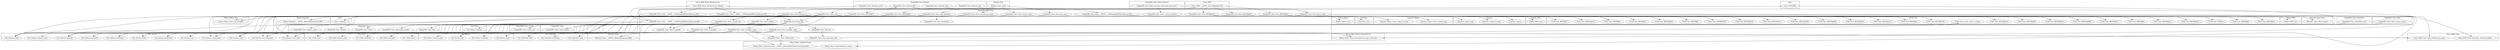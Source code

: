 digraph {
graph [overlap=false]
subgraph cluster_SimpleDB_Class_Cache {
	label="SimpleDB::Class::Cache";
	"SimpleDB::Class::Cache::set";
}
subgraph cluster_Foo_Child {
	label="Foo::Child";
	"Foo::Child::domain_name";
	"Foo::Child::domainId";
	"Foo::Child::class";
	"Foo::Child::meta";
	"Foo::Child::attributes";
}
subgraph cluster_Moose_Exporter {
	label="Moose::Exporter";
	"Moose::Exporter::__ANON__[Moose/Exporter.pm:389]";
}
subgraph cluster_Module_Find {
	label="Module::Find";
	"Module::Find::useall";
}
subgraph cluster_SimpleDB_Class_Item {
	label="SimpleDB::Class::Item";
	"SimpleDB::Class::Item::has_many";
	"SimpleDB::Class::Item::_install_sub";
	"SimpleDB::Class::Item::generate_uuid";
	"SimpleDB::Class::Item::BEGIN@19";
	"SimpleDB::Class::Item::parse_value";
	"SimpleDB::Class::Item::recast_using";
	"SimpleDB::Class::Item::__ANON__[../lib/SimpleDB/Class/Item.pm:92]";
	"SimpleDB::Class::Item::BEGIN@20";
	"SimpleDB::Class::Item::__ANON__[../lib/SimpleDB/Class/Item.pm:280]";
	"SimpleDB::Class::Item::stringify_value";
	"SimpleDB::Class::Item::attributes";
	"SimpleDB::Class::Item::belongs_to";
	"SimpleDB::Class::Item::id";
	"SimpleDB::Class::Item::stringify_values";
	"SimpleDB::Class::Item::__ANON__[../lib/SimpleDB/Class/Item.pm:90]";
	"SimpleDB::Class::Item::_castor_attribute";
	"SimpleDB::Class::Item::add_attributes";
	"SimpleDB::Class::Item::BEGIN@17";
	"SimpleDB::Class::Item::update";
	"SimpleDB::Class::Item::BEGIN@25";
	"SimpleDB::Class::Item::put";
	"SimpleDB::Class::Item::to_hashref";
	"SimpleDB::Class::Item::simpledb";
	"SimpleDB::Class::Item::copy";
	"SimpleDB::Class::Item::CORE:match";
	"SimpleDB::Class::Item::set_domain_name";
	"SimpleDB::Class::Item::__ANON__[../lib/SimpleDB/Class/Item.pm:87]";
	"SimpleDB::Class::Item::BEGIN@18";
}
subgraph cluster_Moose_Meta_Mixin_AttributeCore {
	label="Moose::Meta::Mixin::AttributeCore";
	"Moose::Meta::Mixin::AttributeCore::type_constraint";
}
subgraph cluster_SimpleDB_Class_Role_Itemized {
	label="SimpleDB::Class::Role::Itemized";
	"SimpleDB::Class::Role::Itemized::determine_item_class";
}
subgraph cluster_Sub_Name {
	label="Sub::Name";
	"Sub::Name::subname";
}
subgraph cluster_Moose_Meta_Class {
	label="Moose::Meta::Class";
	"Moose::Meta::Class::add_attribute";
}
subgraph cluster_SimpleDB_Class {
	label="SimpleDB::Class";
	"SimpleDB::Class::add_domain_prefix";
	"SimpleDB::Class::cache";
	"SimpleDB::Class::domain_names";
	"SimpleDB::Class::domain";
	"SimpleDB::Class::http";
}
subgraph cluster_SimpleDB_Client {
	label="SimpleDB::Client";
	"SimpleDB::Client::send_request";
}
subgraph cluster_SimpleDB_Class_ResultSet {
	label="SimpleDB::Class::ResultSet";
	"SimpleDB::Class::ResultSet::next";
}
subgraph cluster_SimpleDB_Class_Domain {
	label="SimpleDB::Class::Domain";
	"SimpleDB::Class::Domain::min";
	"SimpleDB::Class::Domain::max";
	"SimpleDB::Class::Domain::insert";
	"SimpleDB::Class::Domain::find";
}
subgraph cluster_Foo_Parent {
	label="Foo::Parent";
	"Foo::Parent::domain_name";
	"Foo::Parent::meta";
	"Foo::Parent::attributes";
	"Foo::Parent::title";
}
subgraph cluster_Foo_Domain {
	label="Foo::Domain";
	"Foo::Domain::components";
	"Foo::Domain::quantity";
	"Foo::Domain::domain_name";
	"Foo::Domain::parentId";
	"Foo::Domain::color";
	"Foo::Domain::size_formatted";
	"Foo::Domain::start_date";
	"Foo::Domain::attributes";
	"Foo::Domain::meta";
	"Foo::Domain::notes";
	"Foo::Domain::properties";
	"Foo::Domain::size";
}
subgraph cluster_strict {
	label="strict";
	"strict::unimport";
}
subgraph cluster_MooseX_Types {
	label="MooseX::Types";
	"MooseX::Types::__ANON__[MooseX/Types.pm:486]";
}
subgraph cluster_Class_MOP_Class {
	label="Class::MOP::Class";
	"Class::MOP::Class::find_attribute_by_name";
	"Class::MOP::Class::add_after_method_modifier";
}
subgraph cluster_Class_MOP {
	label="Class::MOP";
	"Class::MOP::__ANON__[Class/MOP.pm:103]";
}
subgraph cluster_Exporter_Heavy {
	label="Exporter::Heavy";
	"Exporter::Heavy::heavy_export_tags";
	"Exporter::Heavy::heavy_export_ok_tags";
}
subgraph cluster_Exporter {
	label="Exporter";
	"Exporter::import";
	"Exporter::export_ok_tags";
	"Exporter::export_tags";
}
subgraph cluster_DateTime {
	label="DateTime";
	"DateTime::now";
}
subgraph cluster_Digest_SHA {
	label="Digest::SHA";
	"Digest::SHA::new";
}
subgraph cluster_Moose_Object {
	label="Moose::Object";
	"Moose::Object::new";
}
subgraph cluster_SimpleDB_Class_SQL {
	label="SimpleDB::Class::SQL";
	"SimpleDB::Class::SQL::recurse_where";
}
subgraph cluster_main {
	label="main";
	"main::RUNTIME";
}
subgraph cluster_UUID_Tiny {
	label="UUID::Tiny";
	"UUID::Tiny::CORE:qr";
	"UUID::Tiny::BEGIN@243";
	"UUID::Tiny::BEGIN@221";
	"UUID::Tiny::BEGIN@9";
	"UUID::Tiny::BEGIN@217";
	"UUID::Tiny::BEGIN@594";
	"UUID::Tiny::BEGIN@244";
	"UUID::Tiny::BEGIN@639";
	"UUID::Tiny::BEGIN@219";
	"UUID::Tiny::BEGIN@309";
	"UUID::Tiny::BEGIN@4";
	"UUID::Tiny::create_uuid_as_string";
	"UUID::Tiny::BEGIN@147";
	"UUID::Tiny::BEGIN@516";
	"UUID::Tiny::BEGIN@246";
	"UUID::Tiny::BEGIN@200";
	"UUID::Tiny::BEGIN@573";
	"UUID::Tiny::BEGIN@215";
	"UUID::Tiny::BEGIN@756";
	"UUID::Tiny::BEGIN@5";
	"UUID::Tiny::BEGIN@245";
	"UUID::Tiny::BEGIN@3";
	"UUID::Tiny::BEGIN@6";
	"UUID::Tiny::BEGIN@550";
	"UUID::Tiny::BEGIN@7";
	"UUID::Tiny::BEGIN@10";
	"UUID::Tiny::BEGIN@8";
}
subgraph cluster_Foo_SubChild {
	label="Foo::SubChild";
	"Foo::SubChild::meta";
	"Foo::SubChild::tribe";
	"Foo::SubChild::attributes";
}
subgraph cluster_Digest_MD5 {
	label="Digest::MD5";
	"Digest::MD5::new";
}
subgraph cluster_Class_MOP_Mixin_AttributeCore {
	label="Class::MOP::Mixin::AttributeCore";
	"Class::MOP::Mixin::AttributeCore::default";
}
subgraph cluster_MooseX_Types_Base {
	label="MooseX::Types::Base";
	"MooseX::Types::Base::import";
}
subgraph cluster_Moose_Meta_TypeConstraint {
	label="Moose::Meta::TypeConstraint";
	"Moose::Meta::TypeConstraint::coerce";
	"Moose::Meta::TypeConstraint::__ANON__[Moose/Meta/TypeConstraint.pm:8]";
}
"SimpleDB::Class::Item::stringify_value" -> "Class::MOP::Class::find_attribute_by_name";
"SimpleDB::Class::Item::parse_value" -> "Class::MOP::Class::find_attribute_by_name";
"SimpleDB::Class::Item::stringify_values" -> "Class::MOP::Class::find_attribute_by_name";
"SimpleDB::Class::Item::to_hashref" -> "Foo::Child::class";
"SimpleDB::Class::Item::put" -> "Foo::Child::class";
"SimpleDB::Class::Item::put" -> "Foo::Domain::domain_name";
"SimpleDB::Class::Item::BEGIN@18" -> "UUID::Tiny::BEGIN@217";
"SimpleDB::Class::Item::BEGIN@18" -> "UUID::Tiny::BEGIN@9";
"SimpleDB::Class::Item::update" -> "Foo::Domain::start_date";
"SimpleDB::Class::Item::copy" -> "Foo::Domain::start_date";
"SimpleDB::Class::Item::put" -> "Foo::Domain::start_date";
"SimpleDB::Class::Item::to_hashref" -> "Foo::Domain::start_date";
"SimpleDB::Class::Item::to_hashref" -> "Foo::SubChild::tribe";
"SimpleDB::Class::Item::put" -> "Foo::SubChild::tribe";
"SimpleDB::Class::SQL::recurse_where" -> "SimpleDB::Class::Item::stringify_value";
"SimpleDB::Class::Item::generate_uuid" -> "UUID::Tiny::create_uuid_as_string";
"SimpleDB::Class::Item::BEGIN@18" -> "UUID::Tiny::BEGIN@516";
"SimpleDB::Class::Item::stringify_values" -> "Foo::Parent::meta";
"SimpleDB::Class::Item::add_attributes" -> "Foo::Parent::meta";
"SimpleDB::Class::Item::BEGIN@18" -> "Exporter::export_tags";
"SimpleDB::Class::Item::__ANON__[../lib/SimpleDB/Class/Item.pm:280]" -> "Foo::Domain::parentId";
"SimpleDB::Class::Item::update" -> "Foo::Domain::parentId";
"SimpleDB::Class::Item::copy" -> "Foo::Domain::parentId";
"SimpleDB::Class::Item::put" -> "Foo::Domain::parentId";
"SimpleDB::Class::Item::to_hashref" -> "Foo::Domain::parentId";
"SimpleDB::Class::Item::__ANON__[../lib/SimpleDB/Class/Item.pm:280]" -> "SimpleDB::Class::Item::simpledb";
"SimpleDB::Class::Item::copy" -> "SimpleDB::Class::Item::simpledb";
"SimpleDB::Class::Item::put" -> "SimpleDB::Class::Item::simpledb";
"SimpleDB::Class::Item::BEGIN@18" -> "Exporter::import";
"Module::Find::useall" -> "SimpleDB::Class::Item::set_domain_name";
"SimpleDB::Class::Item::put" -> "SimpleDB::Class::http";
"Class::MOP::__ANON__[Class/MOP.pm:103]" -> "SimpleDB::Class::Item::BEGIN@18";
"SimpleDB::Class::Item::id" -> "SimpleDB::Class::Item::generate_uuid";
"SimpleDB::Class::Item::put" -> "Foo::Child::domainId";
"SimpleDB::Class::Item::to_hashref" -> "Foo::Child::domainId";
"SimpleDB::Class::Item::copy" -> "Moose::Object::new";
"SimpleDB::Class::Item::BEGIN@18" -> "Exporter::Heavy::heavy_export_ok_tags";
"SimpleDB::Class::Item::__ANON__[../lib/SimpleDB/Class/Item.pm:280]" -> "SimpleDB::Class::domain";
"SimpleDB::Class::Item::put" -> "SimpleDB::Client::send_request";
"SimpleDB::Class::Item::to_hashref" -> "Foo::SubChild::attributes";
"SimpleDB::Class::Item::parse_value" -> "Moose::Meta::TypeConstraint::coerce";
"SimpleDB::Class::Item::put" -> "SimpleDB::Class::Cache::set";
"SimpleDB::Class::Item::copy" -> "SimpleDB::Class::Item::put";
"SimpleDB::Class::Domain::insert" -> "SimpleDB::Class::Item::put";
"SimpleDB::Class::Item::BEGIN@18" -> "UUID::Tiny::BEGIN@5";
"SimpleDB::Class::Item::BEGIN@18" -> "UUID::Tiny::BEGIN@7";
"SimpleDB::Class::Item::update" -> "Foo::Domain::properties";
"SimpleDB::Class::Item::copy" -> "Foo::Domain::properties";
"SimpleDB::Class::Item::put" -> "Foo::Domain::properties";
"SimpleDB::Class::Item::to_hashref" -> "Foo::Domain::properties";
"SimpleDB::Class::Item::stringify_values" -> "Foo::SubChild::meta";
"SimpleDB::Class::Item::add_attributes" -> "Foo::SubChild::meta";
"Class::MOP::Mixin::AttributeCore::default" -> "SimpleDB::Class::Item::__ANON__[../lib/SimpleDB/Class/Item.pm:92]";
"SimpleDB::Class::Item::BEGIN@18" -> "UUID::Tiny::BEGIN@243";
"SimpleDB::Class::Item::BEGIN@18" -> "UUID::Tiny::BEGIN@639";
"SimpleDB::Class::Item::add_attributes" -> "SimpleDB::Class::Item::attributes";
"SimpleDB::Class::Item::_install_sub" -> "Sub::Name::subname";
"SimpleDB::Class::Item::put" -> "SimpleDB::Class::Item::stringify_values";
"SimpleDB::Class::Item::BEGIN@18" -> "Exporter::export_ok_tags";
"SimpleDB::Class::Item::stringify_values" -> "Moose::Meta::TypeConstraint::__ANON__[Moose/Meta/TypeConstraint.pm:8]";
"SimpleDB::Class::Item::CORE:match" -> "Moose::Meta::TypeConstraint::__ANON__[Moose/Meta/TypeConstraint.pm:8]";
"SimpleDB::Class::Item::to_hashref" -> "Foo::Child::attributes";
"SimpleDB::Class::Item::add_attributes" -> "Foo::Child::attributes";
"SimpleDB::Class::Item::BEGIN@18" -> "UUID::Tiny::BEGIN@756";
"SimpleDB::Class::Item::update" -> "Foo::Domain::size_formatted";
"SimpleDB::Class::Item::copy" -> "Foo::Domain::size_formatted";
"SimpleDB::Class::Item::put" -> "Foo::Domain::size_formatted";
"SimpleDB::Class::Item::to_hashref" -> "Foo::Domain::size_formatted";
"SimpleDB::Class::Item::BEGIN@18" -> "UUID::Tiny::BEGIN@6";
"SimpleDB::Class::Item::copy" -> "Foo::Domain::quantity";
"SimpleDB::Class::Item::update" -> "Foo::Domain::quantity";
"SimpleDB::Class::Item::to_hashref" -> "Foo::Domain::quantity";
"SimpleDB::Class::Item::put" -> "Foo::Domain::quantity";
"Module::Find::useall" -> "SimpleDB::Class::Item::recast_using";
"SimpleDB::Class::Item::parse_value" -> "Moose::Meta::Mixin::AttributeCore::type_constraint";
"SimpleDB::Class::Item::stringify_value" -> "Moose::Meta::Mixin::AttributeCore::type_constraint";
"SimpleDB::Class::Item::stringify_values" -> "Moose::Meta::Mixin::AttributeCore::type_constraint";
"Class::MOP::Mixin::AttributeCore::default" -> "SimpleDB::Class::Item::__ANON__[../lib/SimpleDB/Class/Item.pm:280]";
"Class::MOP::__ANON__[Class/MOP.pm:103]" -> "SimpleDB::Class::Item::BEGIN@17";
"SimpleDB::Class::Item::stringify_value" -> "MooseX::Types::__ANON__[MooseX/Types.pm:486]";
"SimpleDB::Class::Item::stringify_values" -> "MooseX::Types::__ANON__[MooseX/Types.pm:486]";
"SimpleDB::Class::Item::BEGIN@18" -> "UUID::Tiny::BEGIN@573";
"SimpleDB::Class::Item::BEGIN@18" -> "Digest::SHA::new";
"SimpleDB::Class::Item::BEGIN@18" -> "UUID::Tiny::BEGIN@245";
"SimpleDB::Class::Item::put" -> "Foo::Child::domain_name";
"SimpleDB::Class::Item::update" -> "Foo::Domain::notes";
"SimpleDB::Class::Item::copy" -> "Foo::Domain::notes";
"SimpleDB::Class::Item::put" -> "Foo::Domain::notes";
"SimpleDB::Class::Item::to_hashref" -> "Foo::Domain::notes";
"SimpleDB::Class::Item::to_hashref" -> "Foo::Parent::attributes";
"SimpleDB::Class::Item::BEGIN@18" -> "UUID::Tiny::BEGIN@10";
"SimpleDB::Class::Item::update" -> "Foo::Domain::components";
"SimpleDB::Class::Item::copy" -> "Foo::Domain::components";
"SimpleDB::Class::Item::put" -> "Foo::Domain::components";
"SimpleDB::Class::Item::to_hashref" -> "Foo::Domain::components";
"SimpleDB::Class::Domain::min" -> "SimpleDB::Class::Item::parse_value";
"SimpleDB::Class::Domain::max" -> "SimpleDB::Class::Item::parse_value";
"Class::MOP::__ANON__[Class/MOP.pm:103]" -> "SimpleDB::Class::Item::BEGIN@19";
"SimpleDB::Class::Item::BEGIN@18" -> "UUID::Tiny::BEGIN@244";
"SimpleDB::Class::Item::BEGIN@18" -> "UUID::Tiny::BEGIN@594";
"SimpleDB::Class::Item::BEGIN@18" -> "UUID::Tiny::BEGIN@4";
"SimpleDB::Class::Item::copy" -> "SimpleDB::Class::Item::update";
"SimpleDB::Class::Item::BEGIN@18" -> "UUID::Tiny::BEGIN@246";
"SimpleDB::Class::Item::update" -> "Foo::Domain::color";
"SimpleDB::Class::Item::copy" -> "Foo::Domain::color";
"SimpleDB::Class::Item::put" -> "Foo::Domain::color";
"SimpleDB::Class::Item::to_hashref" -> "Foo::Domain::color";
"SimpleDB::Class::Item::put" -> "SimpleDB::Class::Item::to_hashref";
"main::RUNTIME" -> "SimpleDB::Class::Item::to_hashref";
"SimpleDB::Class::ResultSet::next" -> "SimpleDB::Class::Item::to_hashref";
"SimpleDB::Class::Domain::find" -> "SimpleDB::Class::Item::to_hashref";
"SimpleDB::Class::Item::__ANON__[../lib/SimpleDB/Class/Item.pm:280]" -> "SimpleDB::Class::Domain::find";
"SimpleDB::Class::Item::BEGIN@18" -> "UUID::Tiny::BEGIN@3";
"SimpleDB::Class::Item::stringify_value" -> "SimpleDB::Class::Item::CORE:match";
"SimpleDB::Class::Item::stringify_values" -> "SimpleDB::Class::Item::CORE:match";
"SimpleDB::Class::Item::BEGIN@25" -> "strict::unimport";
"Module::Find::useall" -> "SimpleDB::Class::Item::belongs_to";
"SimpleDB::Class::Item::BEGIN@18" -> "UUID::Tiny::BEGIN@147";
"SimpleDB::Class::Item::stringify_value" -> "Foo::Child::meta";
"SimpleDB::Class::Item::belongs_to" -> "Foo::Child::meta";
"SimpleDB::Class::Item::stringify_values" -> "Foo::Child::meta";
"SimpleDB::Class::Item::add_attributes" -> "Foo::Child::meta";
"SimpleDB::Class::Item::BEGIN@18" -> "UUID::Tiny::BEGIN@550";
"SimpleDB::Class::Item::update" -> "Foo::Domain::size";
"SimpleDB::Class::Item::copy" -> "Foo::Domain::size";
"SimpleDB::Class::Item::put" -> "Foo::Domain::size";
"SimpleDB::Class::Item::to_hashref" -> "Foo::Domain::size";
"Class::MOP::Mixin::AttributeCore::default" -> "SimpleDB::Class::Item::__ANON__[../lib/SimpleDB/Class/Item.pm:87]";
"SimpleDB::Class::Item::belongs_to" -> "Class::MOP::Class::add_after_method_modifier";
"SimpleDB::Class::Item::BEGIN@17" -> "Moose::Exporter::__ANON__[Moose/Exporter.pm:389]";
"SimpleDB::Class::Item::BEGIN@18" -> "Exporter::Heavy::heavy_export_tags";
"SimpleDB::Class::Item::set_domain_name" -> "SimpleDB::Class::Item::_install_sub";
"SimpleDB::Class::Item::has_many" -> "SimpleDB::Class::Item::_install_sub";
"SimpleDB::Class::Item::recast_using" -> "SimpleDB::Class::Item::_install_sub";
"SimpleDB::Class::Item::add_attributes" -> "SimpleDB::Class::Item::_install_sub";
"SimpleDB::Class::Item::set_domain_name" -> "SimpleDB::Class::domain_names";
"SimpleDB::Class::Item::BEGIN@18" -> "UUID::Tiny::BEGIN@221";
"SimpleDB::Class::Item::BEGIN@18" -> "Digest::MD5::new";
"SimpleDB::Class::Item::BEGIN@19" -> "MooseX::Types::Base::import";
"SimpleDB::Class::Item::put" -> "SimpleDB::Class::add_domain_prefix";
"SimpleDB::Class::Item::BEGIN@18" -> "UUID::Tiny::BEGIN@219";
"SimpleDB::Class::Item::belongs_to" -> "Moose::Meta::Class::add_attribute";
"SimpleDB::Class::Item::add_attributes" -> "Moose::Meta::Class::add_attribute";
"SimpleDB::Class::Item::stringify_value" -> "Foo::Domain::meta";
"SimpleDB::Class::Item::parse_value" -> "Foo::Domain::meta";
"SimpleDB::Class::Item::belongs_to" -> "Foo::Domain::meta";
"SimpleDB::Class::Item::stringify_values" -> "Foo::Domain::meta";
"SimpleDB::Class::Item::add_attributes" -> "Foo::Domain::meta";
"SimpleDB::Class::Role::Itemized::determine_item_class" -> "SimpleDB::Class::Item::_castor_attribute";
"Class::MOP::Mixin::AttributeCore::default" -> "SimpleDB::Class::Item::__ANON__[../lib/SimpleDB/Class/Item.pm:90]";
"SimpleDB::Class::Item::BEGIN@18" -> "UUID::Tiny::BEGIN@200";
"SimpleDB::Class::Item::put" -> "SimpleDB::Class::cache";
"SimpleDB::Class::Item::BEGIN@18" -> "UUID::Tiny::BEGIN@215";
"main::RUNTIME" -> "SimpleDB::Class::Item::copy";
"SimpleDB::Class::Item::BEGIN@18" -> "UUID::Tiny::BEGIN@8";
"Module::Find::useall" -> "SimpleDB::Class::Item::has_many";
"SimpleDB::Class::Item::BEGIN@18" -> "UUID::Tiny::CORE:qr";
"Class::MOP::__ANON__[Class/MOP.pm:103]" -> "SimpleDB::Class::Item::BEGIN@20";
"SimpleDB::Class::Item::update" -> "Foo::Domain::attributes";
"SimpleDB::Class::Item::copy" -> "Foo::Domain::attributes";
"SimpleDB::Class::Item::to_hashref" -> "Foo::Domain::attributes";
"SimpleDB::Class::Item::__ANON__[../lib/SimpleDB/Class/Item.pm:87]" -> "DateTime::now";
"SimpleDB::Class::Item::put" -> "SimpleDB::Class::Item::id";
"SimpleDB::Class::Item::BEGIN@18" -> "UUID::Tiny::BEGIN@309";
"Module::Find::useall" -> "SimpleDB::Class::Item::add_attributes";
"Class::MOP::__ANON__[Class/MOP.pm:103]" -> "SimpleDB::Class::Item::BEGIN@25";
"SimpleDB::Class::Item::put" -> "Foo::Parent::title";
"SimpleDB::Class::Item::to_hashref" -> "Foo::Parent::title";
"SimpleDB::Class::Item::put" -> "Foo::Parent::domain_name";
}
